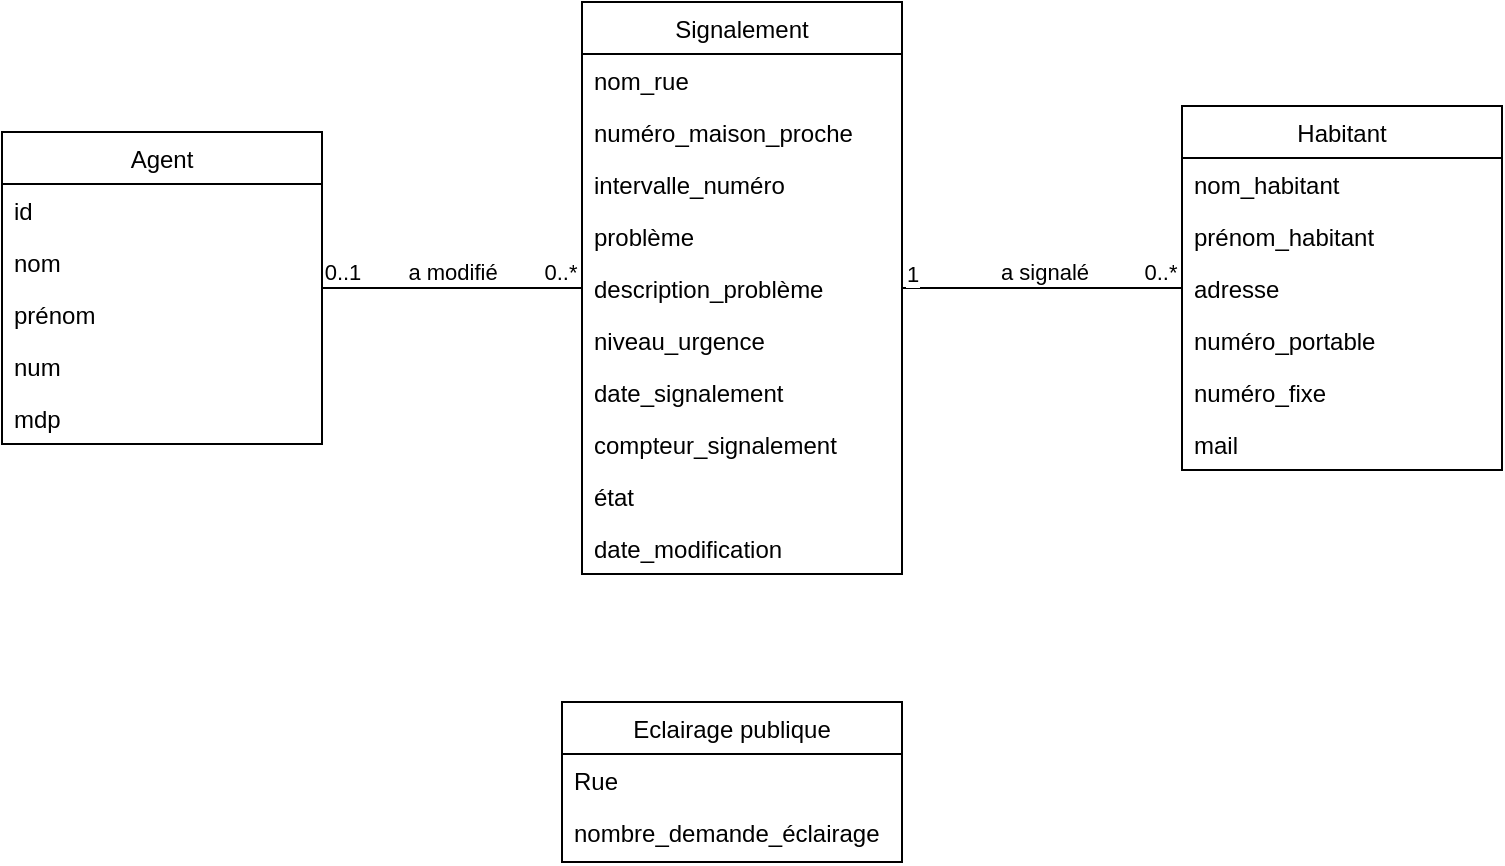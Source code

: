 <mxfile version="20.8.13" type="github">
  <diagram id="C5RBs43oDa-KdzZeNtuy" name="Page-1">
    <mxGraphModel dx="1313" dy="774" grid="1" gridSize="10" guides="1" tooltips="1" connect="1" arrows="1" fold="1" page="1" pageScale="1" pageWidth="827" pageHeight="1169" math="0" shadow="0">
      <root>
        <mxCell id="WIyWlLk6GJQsqaUBKTNV-0" />
        <mxCell id="WIyWlLk6GJQsqaUBKTNV-1" parent="WIyWlLk6GJQsqaUBKTNV-0" />
        <mxCell id="a4HGGJTkRF5EX1A3wKiu-0" value="Signalement" style="swimlane;fontStyle=0;align=center;verticalAlign=top;childLayout=stackLayout;horizontal=1;startSize=26;horizontalStack=0;resizeParent=1;resizeLast=0;collapsible=1;marginBottom=0;rounded=0;shadow=0;strokeWidth=1;" parent="WIyWlLk6GJQsqaUBKTNV-1" vertex="1">
          <mxGeometry x="950" y="60" width="160" height="286" as="geometry">
            <mxRectangle x="550" y="140" width="160" height="26" as="alternateBounds" />
          </mxGeometry>
        </mxCell>
        <mxCell id="a4HGGJTkRF5EX1A3wKiu-1" value="nom_rue" style="text;align=left;verticalAlign=top;spacingLeft=4;spacingRight=4;overflow=hidden;rotatable=0;points=[[0,0.5],[1,0.5]];portConstraint=eastwest;" parent="a4HGGJTkRF5EX1A3wKiu-0" vertex="1">
          <mxGeometry y="26" width="160" height="26" as="geometry" />
        </mxCell>
        <mxCell id="a4HGGJTkRF5EX1A3wKiu-2" value="numéro_maison_proche" style="text;align=left;verticalAlign=top;spacingLeft=4;spacingRight=4;overflow=hidden;rotatable=0;points=[[0,0.5],[1,0.5]];portConstraint=eastwest;rounded=0;shadow=0;html=0;" parent="a4HGGJTkRF5EX1A3wKiu-0" vertex="1">
          <mxGeometry y="52" width="160" height="26" as="geometry" />
        </mxCell>
        <mxCell id="a4HGGJTkRF5EX1A3wKiu-3" value="intervalle_numéro" style="text;align=left;verticalAlign=top;spacingLeft=4;spacingRight=4;overflow=hidden;rotatable=0;points=[[0,0.5],[1,0.5]];portConstraint=eastwest;rounded=0;shadow=0;html=0;" parent="a4HGGJTkRF5EX1A3wKiu-0" vertex="1">
          <mxGeometry y="78" width="160" height="26" as="geometry" />
        </mxCell>
        <mxCell id="a4HGGJTkRF5EX1A3wKiu-4" value="problème" style="text;align=left;verticalAlign=top;spacingLeft=4;spacingRight=4;overflow=hidden;rotatable=0;points=[[0,0.5],[1,0.5]];portConstraint=eastwest;rounded=0;shadow=0;html=0;" parent="a4HGGJTkRF5EX1A3wKiu-0" vertex="1">
          <mxGeometry y="104" width="160" height="26" as="geometry" />
        </mxCell>
        <mxCell id="a4HGGJTkRF5EX1A3wKiu-5" value="description_problème" style="text;align=left;verticalAlign=top;spacingLeft=4;spacingRight=4;overflow=hidden;rotatable=0;points=[[0,0.5],[1,0.5]];portConstraint=eastwest;rounded=0;shadow=0;html=0;" parent="a4HGGJTkRF5EX1A3wKiu-0" vertex="1">
          <mxGeometry y="130" width="160" height="26" as="geometry" />
        </mxCell>
        <mxCell id="a4HGGJTkRF5EX1A3wKiu-6" value="niveau_urgence" style="text;align=left;verticalAlign=top;spacingLeft=4;spacingRight=4;overflow=hidden;rotatable=0;points=[[0,0.5],[1,0.5]];portConstraint=eastwest;" parent="a4HGGJTkRF5EX1A3wKiu-0" vertex="1">
          <mxGeometry y="156" width="160" height="26" as="geometry" />
        </mxCell>
        <mxCell id="a4HGGJTkRF5EX1A3wKiu-7" value="date_signalement" style="text;align=left;verticalAlign=top;spacingLeft=4;spacingRight=4;overflow=hidden;rotatable=0;points=[[0,0.5],[1,0.5]];portConstraint=eastwest;" parent="a4HGGJTkRF5EX1A3wKiu-0" vertex="1">
          <mxGeometry y="182" width="160" height="26" as="geometry" />
        </mxCell>
        <mxCell id="a4HGGJTkRF5EX1A3wKiu-15" value="compteur_signalement" style="text;align=left;verticalAlign=top;spacingLeft=4;spacingRight=4;overflow=hidden;rotatable=0;points=[[0,0.5],[1,0.5]];portConstraint=eastwest;" parent="a4HGGJTkRF5EX1A3wKiu-0" vertex="1">
          <mxGeometry y="208" width="160" height="26" as="geometry" />
        </mxCell>
        <mxCell id="a4HGGJTkRF5EX1A3wKiu-16" value="état" style="text;align=left;verticalAlign=top;spacingLeft=4;spacingRight=4;overflow=hidden;rotatable=0;points=[[0,0.5],[1,0.5]];portConstraint=eastwest;" parent="a4HGGJTkRF5EX1A3wKiu-0" vertex="1">
          <mxGeometry y="234" width="160" height="26" as="geometry" />
        </mxCell>
        <mxCell id="a4HGGJTkRF5EX1A3wKiu-17" value="date_modification" style="text;align=left;verticalAlign=top;spacingLeft=4;spacingRight=4;overflow=hidden;rotatable=0;points=[[0,0.5],[1,0.5]];portConstraint=eastwest;" parent="a4HGGJTkRF5EX1A3wKiu-0" vertex="1">
          <mxGeometry y="260" width="160" height="26" as="geometry" />
        </mxCell>
        <mxCell id="a4HGGJTkRF5EX1A3wKiu-8" value="Habitant" style="swimlane;fontStyle=0;align=center;verticalAlign=top;childLayout=stackLayout;horizontal=1;startSize=26;horizontalStack=0;resizeParent=1;resizeLast=0;collapsible=1;marginBottom=0;rounded=0;shadow=0;strokeWidth=1;" parent="WIyWlLk6GJQsqaUBKTNV-1" vertex="1">
          <mxGeometry x="1250" y="112" width="160" height="182" as="geometry">
            <mxRectangle x="340" y="380" width="170" height="26" as="alternateBounds" />
          </mxGeometry>
        </mxCell>
        <mxCell id="a4HGGJTkRF5EX1A3wKiu-9" value="nom_habitant" style="text;align=left;verticalAlign=top;spacingLeft=4;spacingRight=4;overflow=hidden;rotatable=0;points=[[0,0.5],[1,0.5]];portConstraint=eastwest;" parent="a4HGGJTkRF5EX1A3wKiu-8" vertex="1">
          <mxGeometry y="26" width="160" height="26" as="geometry" />
        </mxCell>
        <mxCell id="a4HGGJTkRF5EX1A3wKiu-10" value="prénom_habitant" style="text;align=left;verticalAlign=top;spacingLeft=4;spacingRight=4;overflow=hidden;rotatable=0;points=[[0,0.5],[1,0.5]];portConstraint=eastwest;" parent="a4HGGJTkRF5EX1A3wKiu-8" vertex="1">
          <mxGeometry y="52" width="160" height="26" as="geometry" />
        </mxCell>
        <mxCell id="a4HGGJTkRF5EX1A3wKiu-11" value="adresse" style="text;align=left;verticalAlign=top;spacingLeft=4;spacingRight=4;overflow=hidden;rotatable=0;points=[[0,0.5],[1,0.5]];portConstraint=eastwest;" parent="a4HGGJTkRF5EX1A3wKiu-8" vertex="1">
          <mxGeometry y="78" width="160" height="26" as="geometry" />
        </mxCell>
        <mxCell id="a4HGGJTkRF5EX1A3wKiu-12" value="numéro_portable" style="text;align=left;verticalAlign=top;spacingLeft=4;spacingRight=4;overflow=hidden;rotatable=0;points=[[0,0.5],[1,0.5]];portConstraint=eastwest;" parent="a4HGGJTkRF5EX1A3wKiu-8" vertex="1">
          <mxGeometry y="104" width="160" height="26" as="geometry" />
        </mxCell>
        <mxCell id="a4HGGJTkRF5EX1A3wKiu-14" value="numéro_fixe" style="text;align=left;verticalAlign=top;spacingLeft=4;spacingRight=4;overflow=hidden;rotatable=0;points=[[0,0.5],[1,0.5]];portConstraint=eastwest;" parent="a4HGGJTkRF5EX1A3wKiu-8" vertex="1">
          <mxGeometry y="130" width="160" height="26" as="geometry" />
        </mxCell>
        <mxCell id="a4HGGJTkRF5EX1A3wKiu-13" value="mail" style="text;align=left;verticalAlign=top;spacingLeft=4;spacingRight=4;overflow=hidden;rotatable=0;points=[[0,0.5],[1,0.5]];portConstraint=eastwest;" parent="a4HGGJTkRF5EX1A3wKiu-8" vertex="1">
          <mxGeometry y="156" width="160" height="26" as="geometry" />
        </mxCell>
        <mxCell id="a4HGGJTkRF5EX1A3wKiu-19" value="Agent" style="swimlane;fontStyle=0;align=center;verticalAlign=top;childLayout=stackLayout;horizontal=1;startSize=26;horizontalStack=0;resizeParent=1;resizeLast=0;collapsible=1;marginBottom=0;rounded=0;shadow=0;strokeWidth=1;" parent="WIyWlLk6GJQsqaUBKTNV-1" vertex="1">
          <mxGeometry x="660" y="125" width="160" height="156" as="geometry">
            <mxRectangle x="550" y="140" width="160" height="26" as="alternateBounds" />
          </mxGeometry>
        </mxCell>
        <mxCell id="a4HGGJTkRF5EX1A3wKiu-20" value="id" style="text;align=left;verticalAlign=top;spacingLeft=4;spacingRight=4;overflow=hidden;rotatable=0;points=[[0,0.5],[1,0.5]];portConstraint=eastwest;" parent="a4HGGJTkRF5EX1A3wKiu-19" vertex="1">
          <mxGeometry y="26" width="160" height="26" as="geometry" />
        </mxCell>
        <mxCell id="9CGpK-nVqgoO_j8XY4aX-1" value="nom" style="text;align=left;verticalAlign=top;spacingLeft=4;spacingRight=4;overflow=hidden;rotatable=0;points=[[0,0.5],[1,0.5]];portConstraint=eastwest;" vertex="1" parent="a4HGGJTkRF5EX1A3wKiu-19">
          <mxGeometry y="52" width="160" height="26" as="geometry" />
        </mxCell>
        <mxCell id="9CGpK-nVqgoO_j8XY4aX-4" value="prénom" style="text;align=left;verticalAlign=top;spacingLeft=4;spacingRight=4;overflow=hidden;rotatable=0;points=[[0,0.5],[1,0.5]];portConstraint=eastwest;" vertex="1" parent="a4HGGJTkRF5EX1A3wKiu-19">
          <mxGeometry y="78" width="160" height="26" as="geometry" />
        </mxCell>
        <mxCell id="9CGpK-nVqgoO_j8XY4aX-2" value="num" style="text;align=left;verticalAlign=top;spacingLeft=4;spacingRight=4;overflow=hidden;rotatable=0;points=[[0,0.5],[1,0.5]];portConstraint=eastwest;" vertex="1" parent="a4HGGJTkRF5EX1A3wKiu-19">
          <mxGeometry y="104" width="160" height="26" as="geometry" />
        </mxCell>
        <mxCell id="9CGpK-nVqgoO_j8XY4aX-3" value="mdp" style="text;align=left;verticalAlign=top;spacingLeft=4;spacingRight=4;overflow=hidden;rotatable=0;points=[[0,0.5],[1,0.5]];portConstraint=eastwest;" vertex="1" parent="a4HGGJTkRF5EX1A3wKiu-19">
          <mxGeometry y="130" width="160" height="26" as="geometry" />
        </mxCell>
        <mxCell id="a4HGGJTkRF5EX1A3wKiu-27" value="Eclairage publique" style="swimlane;fontStyle=0;align=center;verticalAlign=top;childLayout=stackLayout;horizontal=1;startSize=26;horizontalStack=0;resizeParent=1;resizeLast=0;collapsible=1;marginBottom=0;rounded=0;shadow=0;strokeWidth=1;" parent="WIyWlLk6GJQsqaUBKTNV-1" vertex="1">
          <mxGeometry x="940" y="410" width="170" height="80" as="geometry">
            <mxRectangle x="550" y="140" width="160" height="26" as="alternateBounds" />
          </mxGeometry>
        </mxCell>
        <mxCell id="a4HGGJTkRF5EX1A3wKiu-28" value="Rue" style="text;align=left;verticalAlign=top;spacingLeft=4;spacingRight=4;overflow=hidden;rotatable=0;points=[[0,0.5],[1,0.5]];portConstraint=eastwest;" parent="a4HGGJTkRF5EX1A3wKiu-27" vertex="1">
          <mxGeometry y="26" width="170" height="26" as="geometry" />
        </mxCell>
        <mxCell id="a4HGGJTkRF5EX1A3wKiu-29" value="nombre_demande_éclairage" style="text;align=left;verticalAlign=top;spacingLeft=4;spacingRight=4;overflow=hidden;rotatable=0;points=[[0,0.5],[1,0.5]];portConstraint=eastwest;rounded=0;shadow=0;html=0;" parent="a4HGGJTkRF5EX1A3wKiu-27" vertex="1">
          <mxGeometry y="52" width="170" height="26" as="geometry" />
        </mxCell>
        <mxCell id="9CGpK-nVqgoO_j8XY4aX-0" value="" style="endArrow=none;html=1;rounded=0;" edge="1" parent="WIyWlLk6GJQsqaUBKTNV-1" source="a4HGGJTkRF5EX1A3wKiu-0" target="a4HGGJTkRF5EX1A3wKiu-8">
          <mxGeometry width="50" height="50" relative="1" as="geometry">
            <mxPoint x="770" y="200" as="sourcePoint" />
            <mxPoint x="820" y="150" as="targetPoint" />
          </mxGeometry>
        </mxCell>
        <mxCell id="9CGpK-nVqgoO_j8XY4aX-5" value="1" style="edgeLabel;html=1;align=center;verticalAlign=middle;resizable=0;points=[];" vertex="1" connectable="0" parent="9CGpK-nVqgoO_j8XY4aX-0">
          <mxGeometry x="0.761" y="1" relative="1" as="geometry">
            <mxPoint x="-119" y="-6" as="offset" />
          </mxGeometry>
        </mxCell>
        <mxCell id="9CGpK-nVqgoO_j8XY4aX-6" value="0..*" style="edgeLabel;html=1;align=center;verticalAlign=middle;resizable=0;points=[];" vertex="1" connectable="0" parent="9CGpK-nVqgoO_j8XY4aX-0">
          <mxGeometry x="0.863" relative="1" as="geometry">
            <mxPoint x="-2" y="-8" as="offset" />
          </mxGeometry>
        </mxCell>
        <mxCell id="9CGpK-nVqgoO_j8XY4aX-7" value="a signalé" style="edgeLabel;html=1;align=center;verticalAlign=middle;resizable=0;points=[];" vertex="1" connectable="0" parent="9CGpK-nVqgoO_j8XY4aX-0">
          <mxGeometry x="0.118" relative="1" as="geometry">
            <mxPoint x="-8" y="-8" as="offset" />
          </mxGeometry>
        </mxCell>
        <mxCell id="9CGpK-nVqgoO_j8XY4aX-8" value="" style="endArrow=none;html=1;rounded=0;" edge="1" parent="WIyWlLk6GJQsqaUBKTNV-1" source="a4HGGJTkRF5EX1A3wKiu-19" target="a4HGGJTkRF5EX1A3wKiu-0">
          <mxGeometry width="50" height="50" relative="1" as="geometry">
            <mxPoint x="720" y="310" as="sourcePoint" />
            <mxPoint x="860" y="310.0" as="targetPoint" />
          </mxGeometry>
        </mxCell>
        <mxCell id="9CGpK-nVqgoO_j8XY4aX-9" value="0..1" style="edgeLabel;html=1;align=center;verticalAlign=middle;resizable=0;points=[];" vertex="1" connectable="0" parent="9CGpK-nVqgoO_j8XY4aX-8">
          <mxGeometry x="0.761" y="1" relative="1" as="geometry">
            <mxPoint x="-105" y="-7" as="offset" />
          </mxGeometry>
        </mxCell>
        <mxCell id="9CGpK-nVqgoO_j8XY4aX-10" value="0..*" style="edgeLabel;html=1;align=center;verticalAlign=middle;resizable=0;points=[];" vertex="1" connectable="0" parent="9CGpK-nVqgoO_j8XY4aX-8">
          <mxGeometry x="0.863" relative="1" as="geometry">
            <mxPoint x="-2" y="-8" as="offset" />
          </mxGeometry>
        </mxCell>
        <mxCell id="9CGpK-nVqgoO_j8XY4aX-11" value="a modifié" style="edgeLabel;html=1;align=center;verticalAlign=middle;resizable=0;points=[];" vertex="1" connectable="0" parent="9CGpK-nVqgoO_j8XY4aX-8">
          <mxGeometry x="0.118" relative="1" as="geometry">
            <mxPoint x="-8" y="-8" as="offset" />
          </mxGeometry>
        </mxCell>
      </root>
    </mxGraphModel>
  </diagram>
</mxfile>
